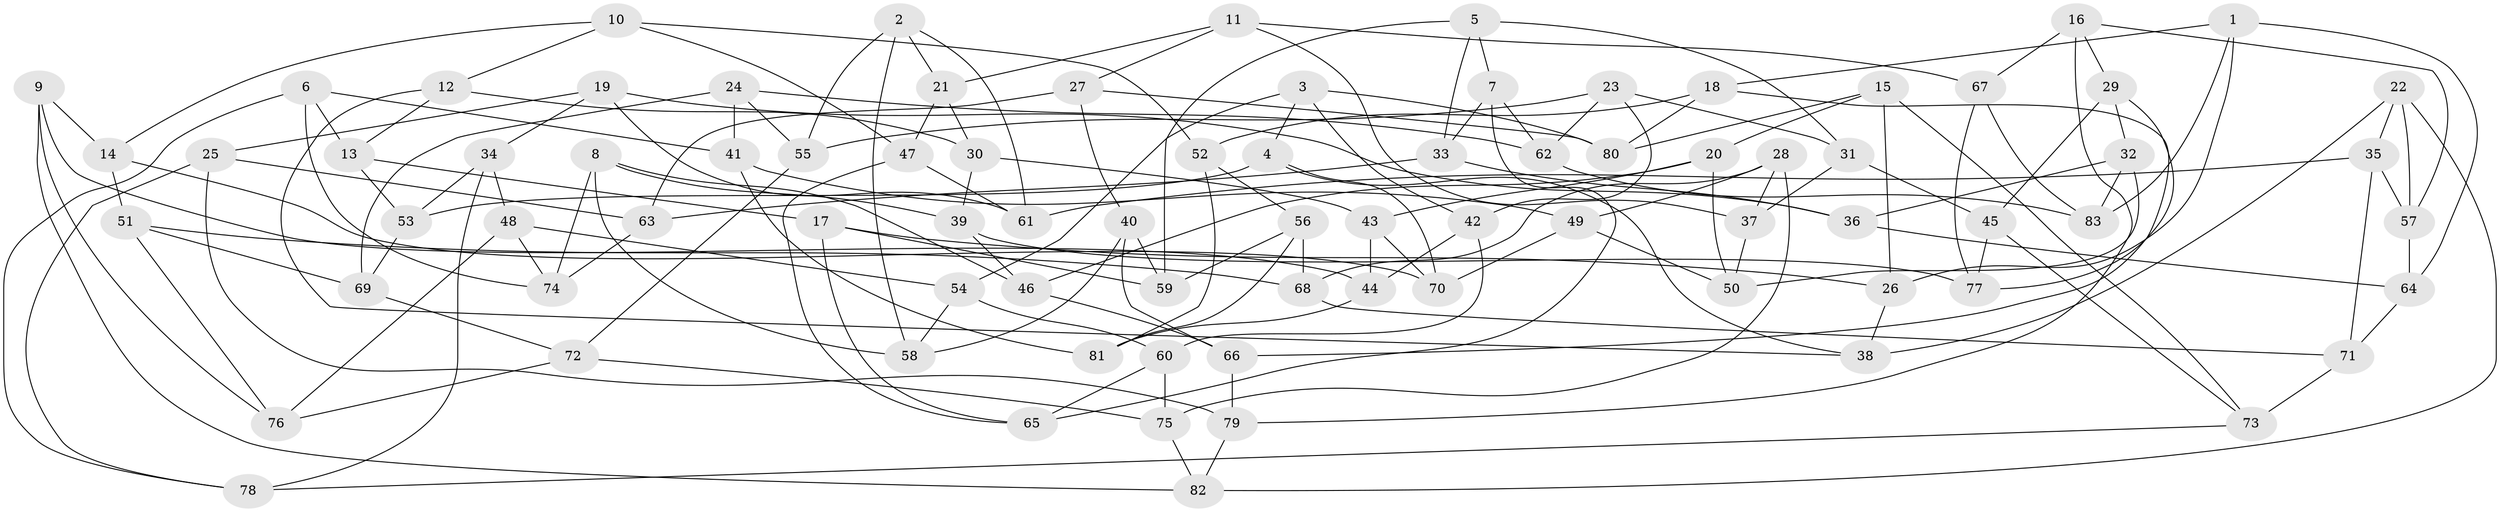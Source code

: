 // Generated by graph-tools (version 1.1) at 2025/58/03/09/25 04:58:55]
// undirected, 83 vertices, 166 edges
graph export_dot {
graph [start="1"]
  node [color=gray90,style=filled];
  1;
  2;
  3;
  4;
  5;
  6;
  7;
  8;
  9;
  10;
  11;
  12;
  13;
  14;
  15;
  16;
  17;
  18;
  19;
  20;
  21;
  22;
  23;
  24;
  25;
  26;
  27;
  28;
  29;
  30;
  31;
  32;
  33;
  34;
  35;
  36;
  37;
  38;
  39;
  40;
  41;
  42;
  43;
  44;
  45;
  46;
  47;
  48;
  49;
  50;
  51;
  52;
  53;
  54;
  55;
  56;
  57;
  58;
  59;
  60;
  61;
  62;
  63;
  64;
  65;
  66;
  67;
  68;
  69;
  70;
  71;
  72;
  73;
  74;
  75;
  76;
  77;
  78;
  79;
  80;
  81;
  82;
  83;
  1 -- 26;
  1 -- 83;
  1 -- 64;
  1 -- 18;
  2 -- 55;
  2 -- 21;
  2 -- 58;
  2 -- 61;
  3 -- 42;
  3 -- 80;
  3 -- 4;
  3 -- 54;
  4 -- 70;
  4 -- 53;
  4 -- 38;
  5 -- 33;
  5 -- 59;
  5 -- 7;
  5 -- 31;
  6 -- 78;
  6 -- 41;
  6 -- 13;
  6 -- 74;
  7 -- 33;
  7 -- 62;
  7 -- 65;
  8 -- 46;
  8 -- 74;
  8 -- 39;
  8 -- 58;
  9 -- 82;
  9 -- 14;
  9 -- 76;
  9 -- 44;
  10 -- 47;
  10 -- 52;
  10 -- 14;
  10 -- 12;
  11 -- 21;
  11 -- 37;
  11 -- 27;
  11 -- 67;
  12 -- 30;
  12 -- 38;
  12 -- 13;
  13 -- 53;
  13 -- 17;
  14 -- 51;
  14 -- 70;
  15 -- 26;
  15 -- 80;
  15 -- 20;
  15 -- 73;
  16 -- 57;
  16 -- 79;
  16 -- 29;
  16 -- 67;
  17 -- 59;
  17 -- 26;
  17 -- 65;
  18 -- 52;
  18 -- 80;
  18 -- 66;
  19 -- 25;
  19 -- 36;
  19 -- 61;
  19 -- 34;
  20 -- 46;
  20 -- 43;
  20 -- 50;
  21 -- 47;
  21 -- 30;
  22 -- 82;
  22 -- 35;
  22 -- 57;
  22 -- 38;
  23 -- 42;
  23 -- 55;
  23 -- 62;
  23 -- 31;
  24 -- 62;
  24 -- 69;
  24 -- 41;
  24 -- 55;
  25 -- 63;
  25 -- 78;
  25 -- 79;
  26 -- 38;
  27 -- 63;
  27 -- 80;
  27 -- 40;
  28 -- 75;
  28 -- 49;
  28 -- 68;
  28 -- 37;
  29 -- 32;
  29 -- 45;
  29 -- 77;
  30 -- 43;
  30 -- 39;
  31 -- 45;
  31 -- 37;
  32 -- 83;
  32 -- 36;
  32 -- 50;
  33 -- 36;
  33 -- 63;
  34 -- 48;
  34 -- 78;
  34 -- 53;
  35 -- 57;
  35 -- 61;
  35 -- 71;
  36 -- 64;
  37 -- 50;
  39 -- 46;
  39 -- 77;
  40 -- 66;
  40 -- 58;
  40 -- 59;
  41 -- 49;
  41 -- 81;
  42 -- 60;
  42 -- 44;
  43 -- 44;
  43 -- 70;
  44 -- 81;
  45 -- 73;
  45 -- 77;
  46 -- 66;
  47 -- 61;
  47 -- 65;
  48 -- 74;
  48 -- 76;
  48 -- 54;
  49 -- 70;
  49 -- 50;
  51 -- 76;
  51 -- 68;
  51 -- 69;
  52 -- 81;
  52 -- 56;
  53 -- 69;
  54 -- 58;
  54 -- 60;
  55 -- 72;
  56 -- 81;
  56 -- 59;
  56 -- 68;
  57 -- 64;
  60 -- 65;
  60 -- 75;
  62 -- 83;
  63 -- 74;
  64 -- 71;
  66 -- 79;
  67 -- 77;
  67 -- 83;
  68 -- 71;
  69 -- 72;
  71 -- 73;
  72 -- 76;
  72 -- 75;
  73 -- 78;
  75 -- 82;
  79 -- 82;
}
